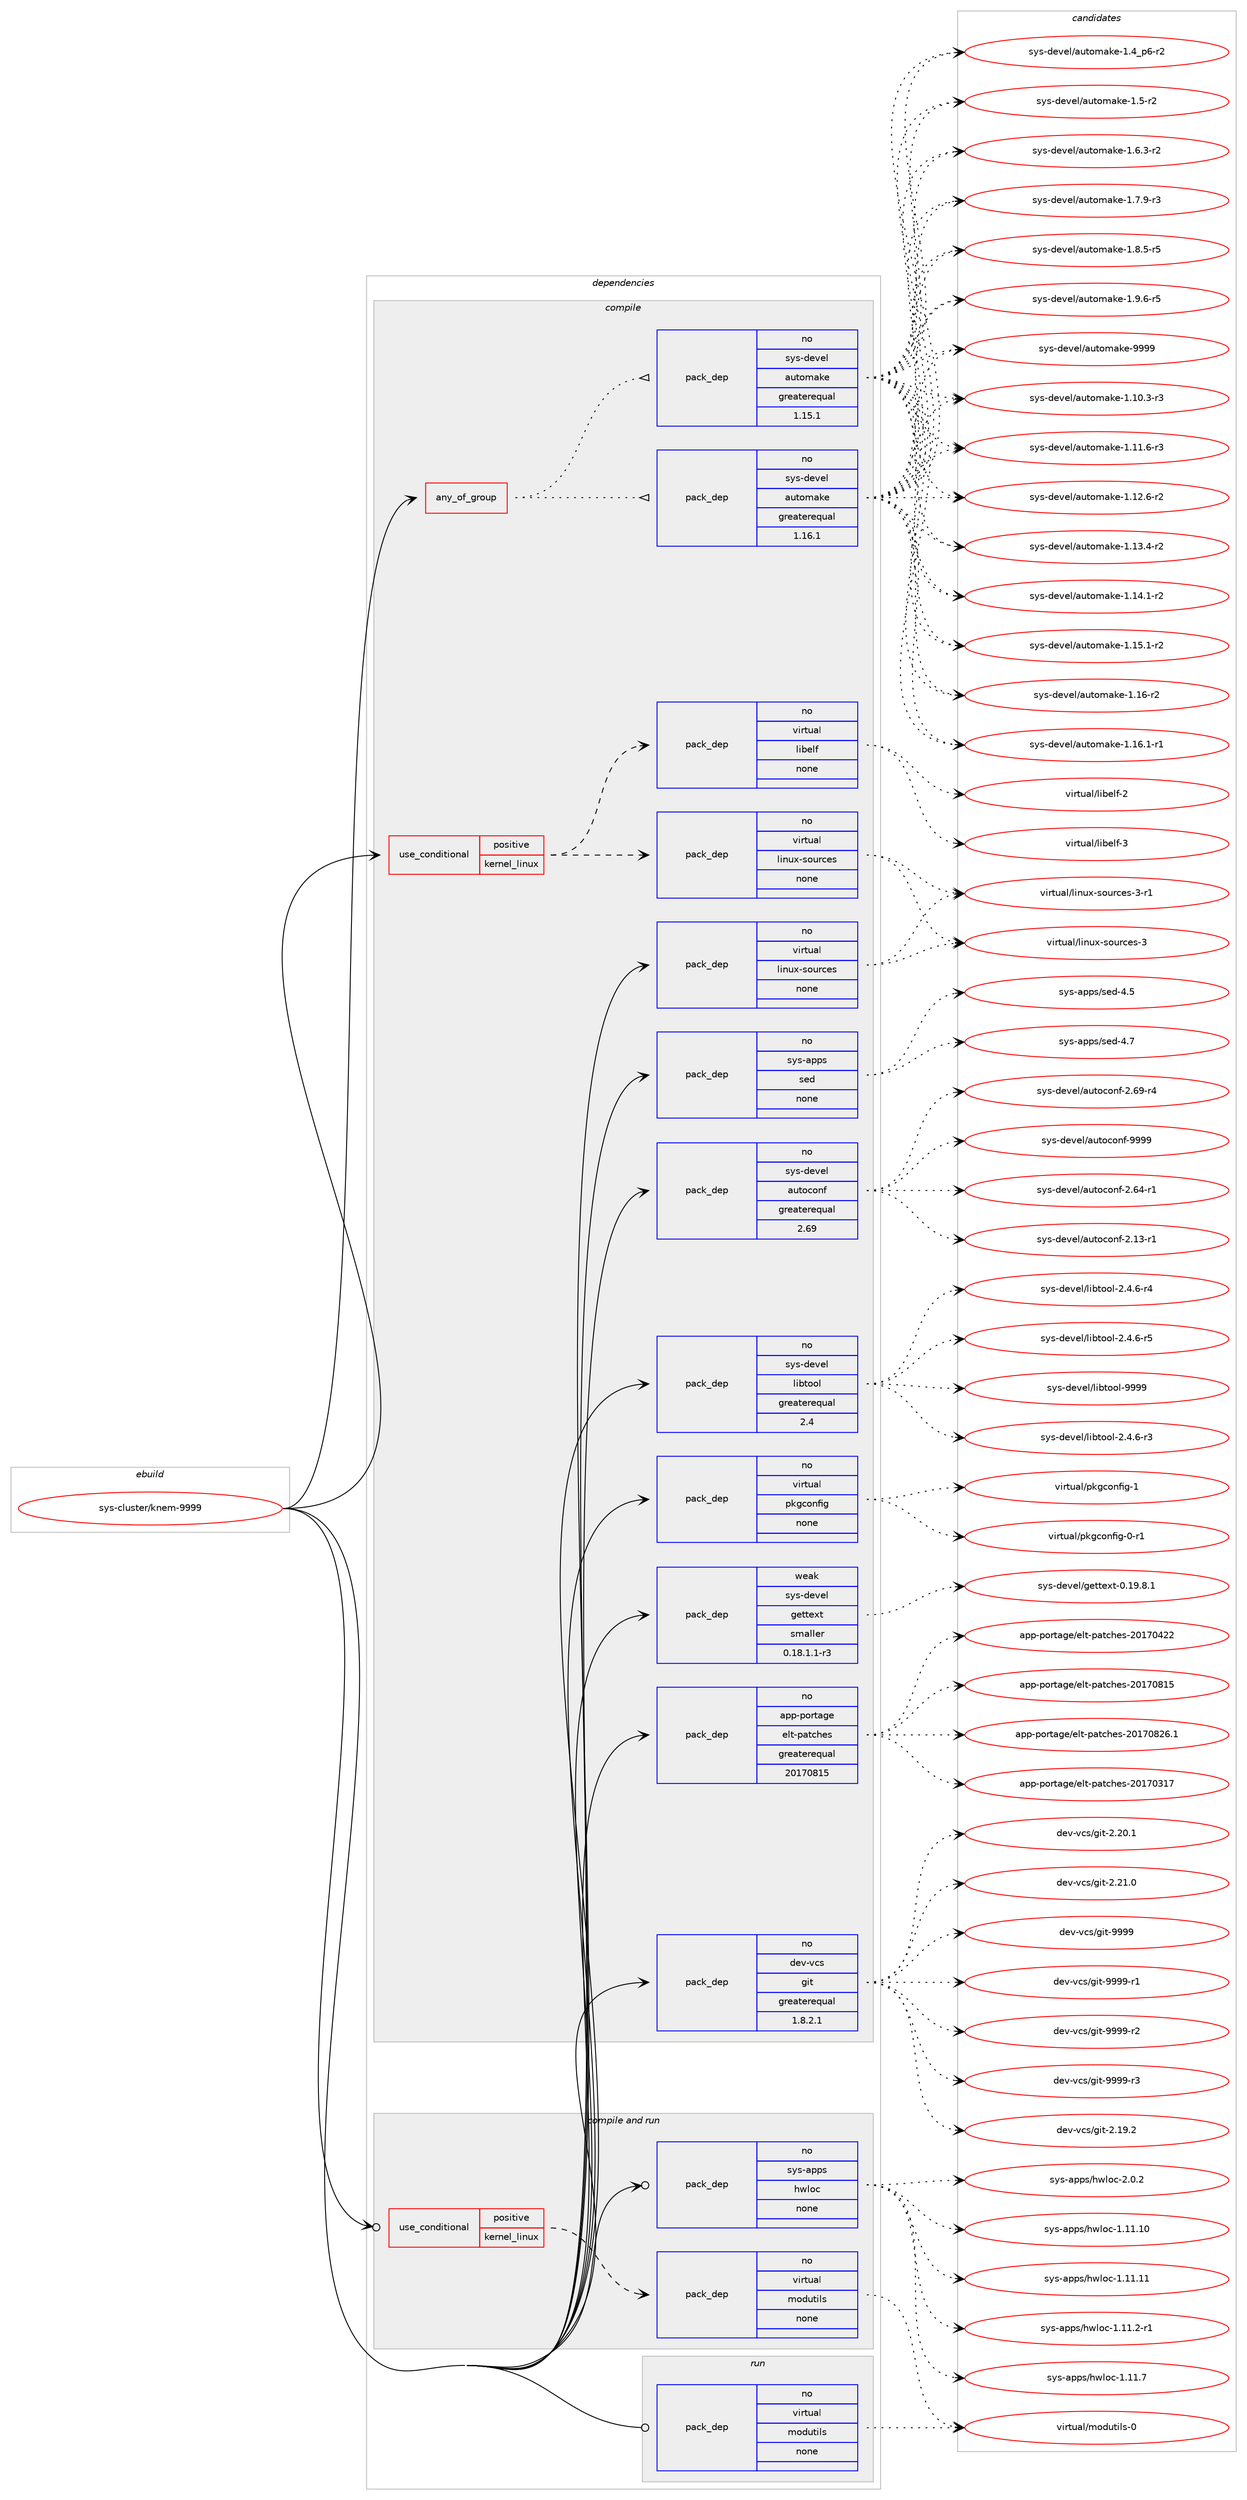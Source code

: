 digraph prolog {

# *************
# Graph options
# *************

newrank=true;
concentrate=true;
compound=true;
graph [rankdir=LR,fontname=Helvetica,fontsize=10,ranksep=1.5];#, ranksep=2.5, nodesep=0.2];
edge  [arrowhead=vee];
node  [fontname=Helvetica,fontsize=10];

# **********
# The ebuild
# **********

subgraph cluster_leftcol {
color=gray;
rank=same;
label=<<i>ebuild</i>>;
id [label="sys-cluster/knem-9999", color=red, width=4, href="../sys-cluster/knem-9999.svg"];
}

# ****************
# The dependencies
# ****************

subgraph cluster_midcol {
color=gray;
label=<<i>dependencies</i>>;
subgraph cluster_compile {
fillcolor="#eeeeee";
style=filled;
label=<<i>compile</i>>;
subgraph any27349 {
dependency1723132 [label=<<TABLE BORDER="0" CELLBORDER="1" CELLSPACING="0" CELLPADDING="4"><TR><TD CELLPADDING="10">any_of_group</TD></TR></TABLE>>, shape=none, color=red];subgraph pack1236107 {
dependency1723133 [label=<<TABLE BORDER="0" CELLBORDER="1" CELLSPACING="0" CELLPADDING="4" WIDTH="220"><TR><TD ROWSPAN="6" CELLPADDING="30">pack_dep</TD></TR><TR><TD WIDTH="110">no</TD></TR><TR><TD>sys-devel</TD></TR><TR><TD>automake</TD></TR><TR><TD>greaterequal</TD></TR><TR><TD>1.16.1</TD></TR></TABLE>>, shape=none, color=blue];
}
dependency1723132:e -> dependency1723133:w [weight=20,style="dotted",arrowhead="oinv"];
subgraph pack1236108 {
dependency1723134 [label=<<TABLE BORDER="0" CELLBORDER="1" CELLSPACING="0" CELLPADDING="4" WIDTH="220"><TR><TD ROWSPAN="6" CELLPADDING="30">pack_dep</TD></TR><TR><TD WIDTH="110">no</TD></TR><TR><TD>sys-devel</TD></TR><TR><TD>automake</TD></TR><TR><TD>greaterequal</TD></TR><TR><TD>1.15.1</TD></TR></TABLE>>, shape=none, color=blue];
}
dependency1723132:e -> dependency1723134:w [weight=20,style="dotted",arrowhead="oinv"];
}
id:e -> dependency1723132:w [weight=20,style="solid",arrowhead="vee"];
subgraph cond458788 {
dependency1723135 [label=<<TABLE BORDER="0" CELLBORDER="1" CELLSPACING="0" CELLPADDING="4"><TR><TD ROWSPAN="3" CELLPADDING="10">use_conditional</TD></TR><TR><TD>positive</TD></TR><TR><TD>kernel_linux</TD></TR></TABLE>>, shape=none, color=red];
subgraph pack1236109 {
dependency1723136 [label=<<TABLE BORDER="0" CELLBORDER="1" CELLSPACING="0" CELLPADDING="4" WIDTH="220"><TR><TD ROWSPAN="6" CELLPADDING="30">pack_dep</TD></TR><TR><TD WIDTH="110">no</TD></TR><TR><TD>virtual</TD></TR><TR><TD>linux-sources</TD></TR><TR><TD>none</TD></TR><TR><TD></TD></TR></TABLE>>, shape=none, color=blue];
}
dependency1723135:e -> dependency1723136:w [weight=20,style="dashed",arrowhead="vee"];
subgraph pack1236110 {
dependency1723137 [label=<<TABLE BORDER="0" CELLBORDER="1" CELLSPACING="0" CELLPADDING="4" WIDTH="220"><TR><TD ROWSPAN="6" CELLPADDING="30">pack_dep</TD></TR><TR><TD WIDTH="110">no</TD></TR><TR><TD>virtual</TD></TR><TR><TD>libelf</TD></TR><TR><TD>none</TD></TR><TR><TD></TD></TR></TABLE>>, shape=none, color=blue];
}
dependency1723135:e -> dependency1723137:w [weight=20,style="dashed",arrowhead="vee"];
}
id:e -> dependency1723135:w [weight=20,style="solid",arrowhead="vee"];
subgraph pack1236111 {
dependency1723138 [label=<<TABLE BORDER="0" CELLBORDER="1" CELLSPACING="0" CELLPADDING="4" WIDTH="220"><TR><TD ROWSPAN="6" CELLPADDING="30">pack_dep</TD></TR><TR><TD WIDTH="110">no</TD></TR><TR><TD>app-portage</TD></TR><TR><TD>elt-patches</TD></TR><TR><TD>greaterequal</TD></TR><TR><TD>20170815</TD></TR></TABLE>>, shape=none, color=blue];
}
id:e -> dependency1723138:w [weight=20,style="solid",arrowhead="vee"];
subgraph pack1236112 {
dependency1723139 [label=<<TABLE BORDER="0" CELLBORDER="1" CELLSPACING="0" CELLPADDING="4" WIDTH="220"><TR><TD ROWSPAN="6" CELLPADDING="30">pack_dep</TD></TR><TR><TD WIDTH="110">no</TD></TR><TR><TD>dev-vcs</TD></TR><TR><TD>git</TD></TR><TR><TD>greaterequal</TD></TR><TR><TD>1.8.2.1</TD></TR></TABLE>>, shape=none, color=blue];
}
id:e -> dependency1723139:w [weight=20,style="solid",arrowhead="vee"];
subgraph pack1236113 {
dependency1723140 [label=<<TABLE BORDER="0" CELLBORDER="1" CELLSPACING="0" CELLPADDING="4" WIDTH="220"><TR><TD ROWSPAN="6" CELLPADDING="30">pack_dep</TD></TR><TR><TD WIDTH="110">no</TD></TR><TR><TD>sys-apps</TD></TR><TR><TD>sed</TD></TR><TR><TD>none</TD></TR><TR><TD></TD></TR></TABLE>>, shape=none, color=blue];
}
id:e -> dependency1723140:w [weight=20,style="solid",arrowhead="vee"];
subgraph pack1236114 {
dependency1723141 [label=<<TABLE BORDER="0" CELLBORDER="1" CELLSPACING="0" CELLPADDING="4" WIDTH="220"><TR><TD ROWSPAN="6" CELLPADDING="30">pack_dep</TD></TR><TR><TD WIDTH="110">no</TD></TR><TR><TD>sys-devel</TD></TR><TR><TD>autoconf</TD></TR><TR><TD>greaterequal</TD></TR><TR><TD>2.69</TD></TR></TABLE>>, shape=none, color=blue];
}
id:e -> dependency1723141:w [weight=20,style="solid",arrowhead="vee"];
subgraph pack1236115 {
dependency1723142 [label=<<TABLE BORDER="0" CELLBORDER="1" CELLSPACING="0" CELLPADDING="4" WIDTH="220"><TR><TD ROWSPAN="6" CELLPADDING="30">pack_dep</TD></TR><TR><TD WIDTH="110">no</TD></TR><TR><TD>sys-devel</TD></TR><TR><TD>libtool</TD></TR><TR><TD>greaterequal</TD></TR><TR><TD>2.4</TD></TR></TABLE>>, shape=none, color=blue];
}
id:e -> dependency1723142:w [weight=20,style="solid",arrowhead="vee"];
subgraph pack1236116 {
dependency1723143 [label=<<TABLE BORDER="0" CELLBORDER="1" CELLSPACING="0" CELLPADDING="4" WIDTH="220"><TR><TD ROWSPAN="6" CELLPADDING="30">pack_dep</TD></TR><TR><TD WIDTH="110">no</TD></TR><TR><TD>virtual</TD></TR><TR><TD>linux-sources</TD></TR><TR><TD>none</TD></TR><TR><TD></TD></TR></TABLE>>, shape=none, color=blue];
}
id:e -> dependency1723143:w [weight=20,style="solid",arrowhead="vee"];
subgraph pack1236117 {
dependency1723144 [label=<<TABLE BORDER="0" CELLBORDER="1" CELLSPACING="0" CELLPADDING="4" WIDTH="220"><TR><TD ROWSPAN="6" CELLPADDING="30">pack_dep</TD></TR><TR><TD WIDTH="110">no</TD></TR><TR><TD>virtual</TD></TR><TR><TD>pkgconfig</TD></TR><TR><TD>none</TD></TR><TR><TD></TD></TR></TABLE>>, shape=none, color=blue];
}
id:e -> dependency1723144:w [weight=20,style="solid",arrowhead="vee"];
subgraph pack1236118 {
dependency1723145 [label=<<TABLE BORDER="0" CELLBORDER="1" CELLSPACING="0" CELLPADDING="4" WIDTH="220"><TR><TD ROWSPAN="6" CELLPADDING="30">pack_dep</TD></TR><TR><TD WIDTH="110">weak</TD></TR><TR><TD>sys-devel</TD></TR><TR><TD>gettext</TD></TR><TR><TD>smaller</TD></TR><TR><TD>0.18.1.1-r3</TD></TR></TABLE>>, shape=none, color=blue];
}
id:e -> dependency1723145:w [weight=20,style="solid",arrowhead="vee"];
}
subgraph cluster_compileandrun {
fillcolor="#eeeeee";
style=filled;
label=<<i>compile and run</i>>;
subgraph cond458789 {
dependency1723146 [label=<<TABLE BORDER="0" CELLBORDER="1" CELLSPACING="0" CELLPADDING="4"><TR><TD ROWSPAN="3" CELLPADDING="10">use_conditional</TD></TR><TR><TD>positive</TD></TR><TR><TD>kernel_linux</TD></TR></TABLE>>, shape=none, color=red];
subgraph pack1236119 {
dependency1723147 [label=<<TABLE BORDER="0" CELLBORDER="1" CELLSPACING="0" CELLPADDING="4" WIDTH="220"><TR><TD ROWSPAN="6" CELLPADDING="30">pack_dep</TD></TR><TR><TD WIDTH="110">no</TD></TR><TR><TD>virtual</TD></TR><TR><TD>modutils</TD></TR><TR><TD>none</TD></TR><TR><TD></TD></TR></TABLE>>, shape=none, color=blue];
}
dependency1723146:e -> dependency1723147:w [weight=20,style="dashed",arrowhead="vee"];
}
id:e -> dependency1723146:w [weight=20,style="solid",arrowhead="odotvee"];
subgraph pack1236120 {
dependency1723148 [label=<<TABLE BORDER="0" CELLBORDER="1" CELLSPACING="0" CELLPADDING="4" WIDTH="220"><TR><TD ROWSPAN="6" CELLPADDING="30">pack_dep</TD></TR><TR><TD WIDTH="110">no</TD></TR><TR><TD>sys-apps</TD></TR><TR><TD>hwloc</TD></TR><TR><TD>none</TD></TR><TR><TD></TD></TR></TABLE>>, shape=none, color=blue];
}
id:e -> dependency1723148:w [weight=20,style="solid",arrowhead="odotvee"];
}
subgraph cluster_run {
fillcolor="#eeeeee";
style=filled;
label=<<i>run</i>>;
subgraph pack1236121 {
dependency1723149 [label=<<TABLE BORDER="0" CELLBORDER="1" CELLSPACING="0" CELLPADDING="4" WIDTH="220"><TR><TD ROWSPAN="6" CELLPADDING="30">pack_dep</TD></TR><TR><TD WIDTH="110">no</TD></TR><TR><TD>virtual</TD></TR><TR><TD>modutils</TD></TR><TR><TD>none</TD></TR><TR><TD></TD></TR></TABLE>>, shape=none, color=blue];
}
id:e -> dependency1723149:w [weight=20,style="solid",arrowhead="odot"];
}
}

# **************
# The candidates
# **************

subgraph cluster_choices {
rank=same;
color=gray;
label=<<i>candidates</i>>;

subgraph choice1236107 {
color=black;
nodesep=1;
choice11512111545100101118101108479711711611110997107101454946494846514511451 [label="sys-devel/automake-1.10.3-r3", color=red, width=4,href="../sys-devel/automake-1.10.3-r3.svg"];
choice11512111545100101118101108479711711611110997107101454946494946544511451 [label="sys-devel/automake-1.11.6-r3", color=red, width=4,href="../sys-devel/automake-1.11.6-r3.svg"];
choice11512111545100101118101108479711711611110997107101454946495046544511450 [label="sys-devel/automake-1.12.6-r2", color=red, width=4,href="../sys-devel/automake-1.12.6-r2.svg"];
choice11512111545100101118101108479711711611110997107101454946495146524511450 [label="sys-devel/automake-1.13.4-r2", color=red, width=4,href="../sys-devel/automake-1.13.4-r2.svg"];
choice11512111545100101118101108479711711611110997107101454946495246494511450 [label="sys-devel/automake-1.14.1-r2", color=red, width=4,href="../sys-devel/automake-1.14.1-r2.svg"];
choice11512111545100101118101108479711711611110997107101454946495346494511450 [label="sys-devel/automake-1.15.1-r2", color=red, width=4,href="../sys-devel/automake-1.15.1-r2.svg"];
choice1151211154510010111810110847971171161111099710710145494649544511450 [label="sys-devel/automake-1.16-r2", color=red, width=4,href="../sys-devel/automake-1.16-r2.svg"];
choice11512111545100101118101108479711711611110997107101454946495446494511449 [label="sys-devel/automake-1.16.1-r1", color=red, width=4,href="../sys-devel/automake-1.16.1-r1.svg"];
choice115121115451001011181011084797117116111109971071014549465295112544511450 [label="sys-devel/automake-1.4_p6-r2", color=red, width=4,href="../sys-devel/automake-1.4_p6-r2.svg"];
choice11512111545100101118101108479711711611110997107101454946534511450 [label="sys-devel/automake-1.5-r2", color=red, width=4,href="../sys-devel/automake-1.5-r2.svg"];
choice115121115451001011181011084797117116111109971071014549465446514511450 [label="sys-devel/automake-1.6.3-r2", color=red, width=4,href="../sys-devel/automake-1.6.3-r2.svg"];
choice115121115451001011181011084797117116111109971071014549465546574511451 [label="sys-devel/automake-1.7.9-r3", color=red, width=4,href="../sys-devel/automake-1.7.9-r3.svg"];
choice115121115451001011181011084797117116111109971071014549465646534511453 [label="sys-devel/automake-1.8.5-r5", color=red, width=4,href="../sys-devel/automake-1.8.5-r5.svg"];
choice115121115451001011181011084797117116111109971071014549465746544511453 [label="sys-devel/automake-1.9.6-r5", color=red, width=4,href="../sys-devel/automake-1.9.6-r5.svg"];
choice115121115451001011181011084797117116111109971071014557575757 [label="sys-devel/automake-9999", color=red, width=4,href="../sys-devel/automake-9999.svg"];
dependency1723133:e -> choice11512111545100101118101108479711711611110997107101454946494846514511451:w [style=dotted,weight="100"];
dependency1723133:e -> choice11512111545100101118101108479711711611110997107101454946494946544511451:w [style=dotted,weight="100"];
dependency1723133:e -> choice11512111545100101118101108479711711611110997107101454946495046544511450:w [style=dotted,weight="100"];
dependency1723133:e -> choice11512111545100101118101108479711711611110997107101454946495146524511450:w [style=dotted,weight="100"];
dependency1723133:e -> choice11512111545100101118101108479711711611110997107101454946495246494511450:w [style=dotted,weight="100"];
dependency1723133:e -> choice11512111545100101118101108479711711611110997107101454946495346494511450:w [style=dotted,weight="100"];
dependency1723133:e -> choice1151211154510010111810110847971171161111099710710145494649544511450:w [style=dotted,weight="100"];
dependency1723133:e -> choice11512111545100101118101108479711711611110997107101454946495446494511449:w [style=dotted,weight="100"];
dependency1723133:e -> choice115121115451001011181011084797117116111109971071014549465295112544511450:w [style=dotted,weight="100"];
dependency1723133:e -> choice11512111545100101118101108479711711611110997107101454946534511450:w [style=dotted,weight="100"];
dependency1723133:e -> choice115121115451001011181011084797117116111109971071014549465446514511450:w [style=dotted,weight="100"];
dependency1723133:e -> choice115121115451001011181011084797117116111109971071014549465546574511451:w [style=dotted,weight="100"];
dependency1723133:e -> choice115121115451001011181011084797117116111109971071014549465646534511453:w [style=dotted,weight="100"];
dependency1723133:e -> choice115121115451001011181011084797117116111109971071014549465746544511453:w [style=dotted,weight="100"];
dependency1723133:e -> choice115121115451001011181011084797117116111109971071014557575757:w [style=dotted,weight="100"];
}
subgraph choice1236108 {
color=black;
nodesep=1;
choice11512111545100101118101108479711711611110997107101454946494846514511451 [label="sys-devel/automake-1.10.3-r3", color=red, width=4,href="../sys-devel/automake-1.10.3-r3.svg"];
choice11512111545100101118101108479711711611110997107101454946494946544511451 [label="sys-devel/automake-1.11.6-r3", color=red, width=4,href="../sys-devel/automake-1.11.6-r3.svg"];
choice11512111545100101118101108479711711611110997107101454946495046544511450 [label="sys-devel/automake-1.12.6-r2", color=red, width=4,href="../sys-devel/automake-1.12.6-r2.svg"];
choice11512111545100101118101108479711711611110997107101454946495146524511450 [label="sys-devel/automake-1.13.4-r2", color=red, width=4,href="../sys-devel/automake-1.13.4-r2.svg"];
choice11512111545100101118101108479711711611110997107101454946495246494511450 [label="sys-devel/automake-1.14.1-r2", color=red, width=4,href="../sys-devel/automake-1.14.1-r2.svg"];
choice11512111545100101118101108479711711611110997107101454946495346494511450 [label="sys-devel/automake-1.15.1-r2", color=red, width=4,href="../sys-devel/automake-1.15.1-r2.svg"];
choice1151211154510010111810110847971171161111099710710145494649544511450 [label="sys-devel/automake-1.16-r2", color=red, width=4,href="../sys-devel/automake-1.16-r2.svg"];
choice11512111545100101118101108479711711611110997107101454946495446494511449 [label="sys-devel/automake-1.16.1-r1", color=red, width=4,href="../sys-devel/automake-1.16.1-r1.svg"];
choice115121115451001011181011084797117116111109971071014549465295112544511450 [label="sys-devel/automake-1.4_p6-r2", color=red, width=4,href="../sys-devel/automake-1.4_p6-r2.svg"];
choice11512111545100101118101108479711711611110997107101454946534511450 [label="sys-devel/automake-1.5-r2", color=red, width=4,href="../sys-devel/automake-1.5-r2.svg"];
choice115121115451001011181011084797117116111109971071014549465446514511450 [label="sys-devel/automake-1.6.3-r2", color=red, width=4,href="../sys-devel/automake-1.6.3-r2.svg"];
choice115121115451001011181011084797117116111109971071014549465546574511451 [label="sys-devel/automake-1.7.9-r3", color=red, width=4,href="../sys-devel/automake-1.7.9-r3.svg"];
choice115121115451001011181011084797117116111109971071014549465646534511453 [label="sys-devel/automake-1.8.5-r5", color=red, width=4,href="../sys-devel/automake-1.8.5-r5.svg"];
choice115121115451001011181011084797117116111109971071014549465746544511453 [label="sys-devel/automake-1.9.6-r5", color=red, width=4,href="../sys-devel/automake-1.9.6-r5.svg"];
choice115121115451001011181011084797117116111109971071014557575757 [label="sys-devel/automake-9999", color=red, width=4,href="../sys-devel/automake-9999.svg"];
dependency1723134:e -> choice11512111545100101118101108479711711611110997107101454946494846514511451:w [style=dotted,weight="100"];
dependency1723134:e -> choice11512111545100101118101108479711711611110997107101454946494946544511451:w [style=dotted,weight="100"];
dependency1723134:e -> choice11512111545100101118101108479711711611110997107101454946495046544511450:w [style=dotted,weight="100"];
dependency1723134:e -> choice11512111545100101118101108479711711611110997107101454946495146524511450:w [style=dotted,weight="100"];
dependency1723134:e -> choice11512111545100101118101108479711711611110997107101454946495246494511450:w [style=dotted,weight="100"];
dependency1723134:e -> choice11512111545100101118101108479711711611110997107101454946495346494511450:w [style=dotted,weight="100"];
dependency1723134:e -> choice1151211154510010111810110847971171161111099710710145494649544511450:w [style=dotted,weight="100"];
dependency1723134:e -> choice11512111545100101118101108479711711611110997107101454946495446494511449:w [style=dotted,weight="100"];
dependency1723134:e -> choice115121115451001011181011084797117116111109971071014549465295112544511450:w [style=dotted,weight="100"];
dependency1723134:e -> choice11512111545100101118101108479711711611110997107101454946534511450:w [style=dotted,weight="100"];
dependency1723134:e -> choice115121115451001011181011084797117116111109971071014549465446514511450:w [style=dotted,weight="100"];
dependency1723134:e -> choice115121115451001011181011084797117116111109971071014549465546574511451:w [style=dotted,weight="100"];
dependency1723134:e -> choice115121115451001011181011084797117116111109971071014549465646534511453:w [style=dotted,weight="100"];
dependency1723134:e -> choice115121115451001011181011084797117116111109971071014549465746544511453:w [style=dotted,weight="100"];
dependency1723134:e -> choice115121115451001011181011084797117116111109971071014557575757:w [style=dotted,weight="100"];
}
subgraph choice1236109 {
color=black;
nodesep=1;
choice118105114116117971084710810511011712045115111117114991011154551 [label="virtual/linux-sources-3", color=red, width=4,href="../virtual/linux-sources-3.svg"];
choice1181051141161179710847108105110117120451151111171149910111545514511449 [label="virtual/linux-sources-3-r1", color=red, width=4,href="../virtual/linux-sources-3-r1.svg"];
dependency1723136:e -> choice118105114116117971084710810511011712045115111117114991011154551:w [style=dotted,weight="100"];
dependency1723136:e -> choice1181051141161179710847108105110117120451151111171149910111545514511449:w [style=dotted,weight="100"];
}
subgraph choice1236110 {
color=black;
nodesep=1;
choice1181051141161179710847108105981011081024550 [label="virtual/libelf-2", color=red, width=4,href="../virtual/libelf-2.svg"];
choice1181051141161179710847108105981011081024551 [label="virtual/libelf-3", color=red, width=4,href="../virtual/libelf-3.svg"];
dependency1723137:e -> choice1181051141161179710847108105981011081024550:w [style=dotted,weight="100"];
dependency1723137:e -> choice1181051141161179710847108105981011081024551:w [style=dotted,weight="100"];
}
subgraph choice1236111 {
color=black;
nodesep=1;
choice97112112451121111141169710310147101108116451129711699104101115455048495548514955 [label="app-portage/elt-patches-20170317", color=red, width=4,href="../app-portage/elt-patches-20170317.svg"];
choice97112112451121111141169710310147101108116451129711699104101115455048495548525050 [label="app-portage/elt-patches-20170422", color=red, width=4,href="../app-portage/elt-patches-20170422.svg"];
choice97112112451121111141169710310147101108116451129711699104101115455048495548564953 [label="app-portage/elt-patches-20170815", color=red, width=4,href="../app-portage/elt-patches-20170815.svg"];
choice971121124511211111411697103101471011081164511297116991041011154550484955485650544649 [label="app-portage/elt-patches-20170826.1", color=red, width=4,href="../app-portage/elt-patches-20170826.1.svg"];
dependency1723138:e -> choice97112112451121111141169710310147101108116451129711699104101115455048495548514955:w [style=dotted,weight="100"];
dependency1723138:e -> choice97112112451121111141169710310147101108116451129711699104101115455048495548525050:w [style=dotted,weight="100"];
dependency1723138:e -> choice97112112451121111141169710310147101108116451129711699104101115455048495548564953:w [style=dotted,weight="100"];
dependency1723138:e -> choice971121124511211111411697103101471011081164511297116991041011154550484955485650544649:w [style=dotted,weight="100"];
}
subgraph choice1236112 {
color=black;
nodesep=1;
choice10010111845118991154710310511645504649574650 [label="dev-vcs/git-2.19.2", color=red, width=4,href="../dev-vcs/git-2.19.2.svg"];
choice10010111845118991154710310511645504650484649 [label="dev-vcs/git-2.20.1", color=red, width=4,href="../dev-vcs/git-2.20.1.svg"];
choice10010111845118991154710310511645504650494648 [label="dev-vcs/git-2.21.0", color=red, width=4,href="../dev-vcs/git-2.21.0.svg"];
choice1001011184511899115471031051164557575757 [label="dev-vcs/git-9999", color=red, width=4,href="../dev-vcs/git-9999.svg"];
choice10010111845118991154710310511645575757574511449 [label="dev-vcs/git-9999-r1", color=red, width=4,href="../dev-vcs/git-9999-r1.svg"];
choice10010111845118991154710310511645575757574511450 [label="dev-vcs/git-9999-r2", color=red, width=4,href="../dev-vcs/git-9999-r2.svg"];
choice10010111845118991154710310511645575757574511451 [label="dev-vcs/git-9999-r3", color=red, width=4,href="../dev-vcs/git-9999-r3.svg"];
dependency1723139:e -> choice10010111845118991154710310511645504649574650:w [style=dotted,weight="100"];
dependency1723139:e -> choice10010111845118991154710310511645504650484649:w [style=dotted,weight="100"];
dependency1723139:e -> choice10010111845118991154710310511645504650494648:w [style=dotted,weight="100"];
dependency1723139:e -> choice1001011184511899115471031051164557575757:w [style=dotted,weight="100"];
dependency1723139:e -> choice10010111845118991154710310511645575757574511449:w [style=dotted,weight="100"];
dependency1723139:e -> choice10010111845118991154710310511645575757574511450:w [style=dotted,weight="100"];
dependency1723139:e -> choice10010111845118991154710310511645575757574511451:w [style=dotted,weight="100"];
}
subgraph choice1236113 {
color=black;
nodesep=1;
choice11512111545971121121154711510110045524653 [label="sys-apps/sed-4.5", color=red, width=4,href="../sys-apps/sed-4.5.svg"];
choice11512111545971121121154711510110045524655 [label="sys-apps/sed-4.7", color=red, width=4,href="../sys-apps/sed-4.7.svg"];
dependency1723140:e -> choice11512111545971121121154711510110045524653:w [style=dotted,weight="100"];
dependency1723140:e -> choice11512111545971121121154711510110045524655:w [style=dotted,weight="100"];
}
subgraph choice1236114 {
color=black;
nodesep=1;
choice1151211154510010111810110847971171161119911111010245504649514511449 [label="sys-devel/autoconf-2.13-r1", color=red, width=4,href="../sys-devel/autoconf-2.13-r1.svg"];
choice1151211154510010111810110847971171161119911111010245504654524511449 [label="sys-devel/autoconf-2.64-r1", color=red, width=4,href="../sys-devel/autoconf-2.64-r1.svg"];
choice1151211154510010111810110847971171161119911111010245504654574511452 [label="sys-devel/autoconf-2.69-r4", color=red, width=4,href="../sys-devel/autoconf-2.69-r4.svg"];
choice115121115451001011181011084797117116111991111101024557575757 [label="sys-devel/autoconf-9999", color=red, width=4,href="../sys-devel/autoconf-9999.svg"];
dependency1723141:e -> choice1151211154510010111810110847971171161119911111010245504649514511449:w [style=dotted,weight="100"];
dependency1723141:e -> choice1151211154510010111810110847971171161119911111010245504654524511449:w [style=dotted,weight="100"];
dependency1723141:e -> choice1151211154510010111810110847971171161119911111010245504654574511452:w [style=dotted,weight="100"];
dependency1723141:e -> choice115121115451001011181011084797117116111991111101024557575757:w [style=dotted,weight="100"];
}
subgraph choice1236115 {
color=black;
nodesep=1;
choice1151211154510010111810110847108105981161111111084550465246544511451 [label="sys-devel/libtool-2.4.6-r3", color=red, width=4,href="../sys-devel/libtool-2.4.6-r3.svg"];
choice1151211154510010111810110847108105981161111111084550465246544511452 [label="sys-devel/libtool-2.4.6-r4", color=red, width=4,href="../sys-devel/libtool-2.4.6-r4.svg"];
choice1151211154510010111810110847108105981161111111084550465246544511453 [label="sys-devel/libtool-2.4.6-r5", color=red, width=4,href="../sys-devel/libtool-2.4.6-r5.svg"];
choice1151211154510010111810110847108105981161111111084557575757 [label="sys-devel/libtool-9999", color=red, width=4,href="../sys-devel/libtool-9999.svg"];
dependency1723142:e -> choice1151211154510010111810110847108105981161111111084550465246544511451:w [style=dotted,weight="100"];
dependency1723142:e -> choice1151211154510010111810110847108105981161111111084550465246544511452:w [style=dotted,weight="100"];
dependency1723142:e -> choice1151211154510010111810110847108105981161111111084550465246544511453:w [style=dotted,weight="100"];
dependency1723142:e -> choice1151211154510010111810110847108105981161111111084557575757:w [style=dotted,weight="100"];
}
subgraph choice1236116 {
color=black;
nodesep=1;
choice118105114116117971084710810511011712045115111117114991011154551 [label="virtual/linux-sources-3", color=red, width=4,href="../virtual/linux-sources-3.svg"];
choice1181051141161179710847108105110117120451151111171149910111545514511449 [label="virtual/linux-sources-3-r1", color=red, width=4,href="../virtual/linux-sources-3-r1.svg"];
dependency1723143:e -> choice118105114116117971084710810511011712045115111117114991011154551:w [style=dotted,weight="100"];
dependency1723143:e -> choice1181051141161179710847108105110117120451151111171149910111545514511449:w [style=dotted,weight="100"];
}
subgraph choice1236117 {
color=black;
nodesep=1;
choice11810511411611797108471121071039911111010210510345484511449 [label="virtual/pkgconfig-0-r1", color=red, width=4,href="../virtual/pkgconfig-0-r1.svg"];
choice1181051141161179710847112107103991111101021051034549 [label="virtual/pkgconfig-1", color=red, width=4,href="../virtual/pkgconfig-1.svg"];
dependency1723144:e -> choice11810511411611797108471121071039911111010210510345484511449:w [style=dotted,weight="100"];
dependency1723144:e -> choice1181051141161179710847112107103991111101021051034549:w [style=dotted,weight="100"];
}
subgraph choice1236118 {
color=black;
nodesep=1;
choice1151211154510010111810110847103101116116101120116454846495746564649 [label="sys-devel/gettext-0.19.8.1", color=red, width=4,href="../sys-devel/gettext-0.19.8.1.svg"];
dependency1723145:e -> choice1151211154510010111810110847103101116116101120116454846495746564649:w [style=dotted,weight="100"];
}
subgraph choice1236119 {
color=black;
nodesep=1;
choice11810511411611797108471091111001171161051081154548 [label="virtual/modutils-0", color=red, width=4,href="../virtual/modutils-0.svg"];
dependency1723147:e -> choice11810511411611797108471091111001171161051081154548:w [style=dotted,weight="100"];
}
subgraph choice1236120 {
color=black;
nodesep=1;
choice115121115459711211211547104119108111994549464949464948 [label="sys-apps/hwloc-1.11.10", color=red, width=4,href="../sys-apps/hwloc-1.11.10.svg"];
choice115121115459711211211547104119108111994549464949464949 [label="sys-apps/hwloc-1.11.11", color=red, width=4,href="../sys-apps/hwloc-1.11.11.svg"];
choice11512111545971121121154710411910811199454946494946504511449 [label="sys-apps/hwloc-1.11.2-r1", color=red, width=4,href="../sys-apps/hwloc-1.11.2-r1.svg"];
choice1151211154597112112115471041191081119945494649494655 [label="sys-apps/hwloc-1.11.7", color=red, width=4,href="../sys-apps/hwloc-1.11.7.svg"];
choice11512111545971121121154710411910811199455046484650 [label="sys-apps/hwloc-2.0.2", color=red, width=4,href="../sys-apps/hwloc-2.0.2.svg"];
dependency1723148:e -> choice115121115459711211211547104119108111994549464949464948:w [style=dotted,weight="100"];
dependency1723148:e -> choice115121115459711211211547104119108111994549464949464949:w [style=dotted,weight="100"];
dependency1723148:e -> choice11512111545971121121154710411910811199454946494946504511449:w [style=dotted,weight="100"];
dependency1723148:e -> choice1151211154597112112115471041191081119945494649494655:w [style=dotted,weight="100"];
dependency1723148:e -> choice11512111545971121121154710411910811199455046484650:w [style=dotted,weight="100"];
}
subgraph choice1236121 {
color=black;
nodesep=1;
choice11810511411611797108471091111001171161051081154548 [label="virtual/modutils-0", color=red, width=4,href="../virtual/modutils-0.svg"];
dependency1723149:e -> choice11810511411611797108471091111001171161051081154548:w [style=dotted,weight="100"];
}
}

}

